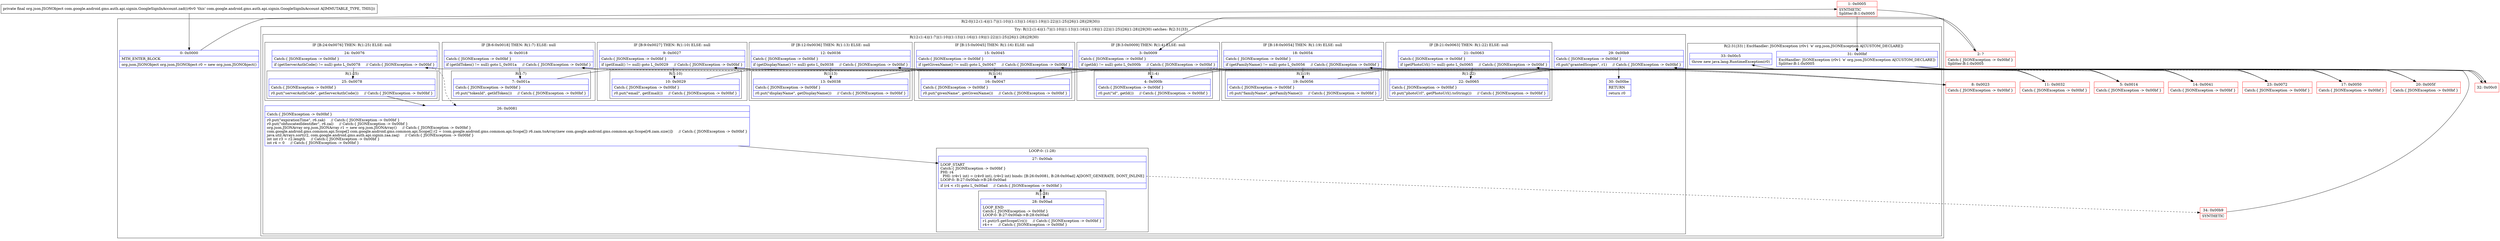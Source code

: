 digraph "CFG forcom.google.android.gms.auth.api.signin.GoogleSignInAccount.zad()Lorg\/json\/JSONObject;" {
subgraph cluster_Region_892153986 {
label = "R(2:0|(12:(1:4)|(1:7)|(1:10)|(1:13)|(1:16)|(1:19)|(1:22)|(1:25)|26|(1:28)|29|30))";
node [shape=record,color=blue];
Node_0 [shape=record,label="{0\:\ 0x0000|MTH_ENTER_BLOCK\l|org.json.JSONObject org.json.JSONObject r0 = new org.json.JSONObject()\l}"];
subgraph cluster_TryCatchRegion_1352488972 {
label = "Try: R(12:(1:4)|(1:7)|(1:10)|(1:13)|(1:16)|(1:19)|(1:22)|(1:25)|26|(1:28)|29|30) catches: R(2:31|33)";
node [shape=record,color=blue];
subgraph cluster_Region_631000334 {
label = "R(12:(1:4)|(1:7)|(1:10)|(1:13)|(1:16)|(1:19)|(1:22)|(1:25)|26|(1:28)|29|30)";
node [shape=record,color=blue];
subgraph cluster_IfRegion_717210583 {
label = "IF [B:3:0x0009] THEN: R(1:4) ELSE: null";
node [shape=record,color=blue];
Node_3 [shape=record,label="{3\:\ 0x0009|Catch:\{ JSONException \-\> 0x00bf \}\l|if (getId() != null) goto L_0x000b     \/\/ Catch:\{ JSONException \-\> 0x00bf \}\l}"];
subgraph cluster_Region_1931598978 {
label = "R(1:4)";
node [shape=record,color=blue];
Node_4 [shape=record,label="{4\:\ 0x000b|Catch:\{ JSONException \-\> 0x00bf \}\l|r0.put(\"id\", getId())     \/\/ Catch:\{ JSONException \-\> 0x00bf \}\l}"];
}
}
subgraph cluster_IfRegion_1193250981 {
label = "IF [B:6:0x0018] THEN: R(1:7) ELSE: null";
node [shape=record,color=blue];
Node_6 [shape=record,label="{6\:\ 0x0018|Catch:\{ JSONException \-\> 0x00bf \}\l|if (getIdToken() != null) goto L_0x001a     \/\/ Catch:\{ JSONException \-\> 0x00bf \}\l}"];
subgraph cluster_Region_232263322 {
label = "R(1:7)";
node [shape=record,color=blue];
Node_7 [shape=record,label="{7\:\ 0x001a|Catch:\{ JSONException \-\> 0x00bf \}\l|r0.put(\"tokenId\", getIdToken())     \/\/ Catch:\{ JSONException \-\> 0x00bf \}\l}"];
}
}
subgraph cluster_IfRegion_1976185193 {
label = "IF [B:9:0x0027] THEN: R(1:10) ELSE: null";
node [shape=record,color=blue];
Node_9 [shape=record,label="{9\:\ 0x0027|Catch:\{ JSONException \-\> 0x00bf \}\l|if (getEmail() != null) goto L_0x0029     \/\/ Catch:\{ JSONException \-\> 0x00bf \}\l}"];
subgraph cluster_Region_135174891 {
label = "R(1:10)";
node [shape=record,color=blue];
Node_10 [shape=record,label="{10\:\ 0x0029|Catch:\{ JSONException \-\> 0x00bf \}\l|r0.put(\"email\", getEmail())     \/\/ Catch:\{ JSONException \-\> 0x00bf \}\l}"];
}
}
subgraph cluster_IfRegion_1336756964 {
label = "IF [B:12:0x0036] THEN: R(1:13) ELSE: null";
node [shape=record,color=blue];
Node_12 [shape=record,label="{12\:\ 0x0036|Catch:\{ JSONException \-\> 0x00bf \}\l|if (getDisplayName() != null) goto L_0x0038     \/\/ Catch:\{ JSONException \-\> 0x00bf \}\l}"];
subgraph cluster_Region_1417351752 {
label = "R(1:13)";
node [shape=record,color=blue];
Node_13 [shape=record,label="{13\:\ 0x0038|Catch:\{ JSONException \-\> 0x00bf \}\l|r0.put(\"displayName\", getDisplayName())     \/\/ Catch:\{ JSONException \-\> 0x00bf \}\l}"];
}
}
subgraph cluster_IfRegion_467175869 {
label = "IF [B:15:0x0045] THEN: R(1:16) ELSE: null";
node [shape=record,color=blue];
Node_15 [shape=record,label="{15\:\ 0x0045|Catch:\{ JSONException \-\> 0x00bf \}\l|if (getGivenName() != null) goto L_0x0047     \/\/ Catch:\{ JSONException \-\> 0x00bf \}\l}"];
subgraph cluster_Region_700645769 {
label = "R(1:16)";
node [shape=record,color=blue];
Node_16 [shape=record,label="{16\:\ 0x0047|Catch:\{ JSONException \-\> 0x00bf \}\l|r0.put(\"givenName\", getGivenName())     \/\/ Catch:\{ JSONException \-\> 0x00bf \}\l}"];
}
}
subgraph cluster_IfRegion_544843995 {
label = "IF [B:18:0x0054] THEN: R(1:19) ELSE: null";
node [shape=record,color=blue];
Node_18 [shape=record,label="{18\:\ 0x0054|Catch:\{ JSONException \-\> 0x00bf \}\l|if (getFamilyName() != null) goto L_0x0056     \/\/ Catch:\{ JSONException \-\> 0x00bf \}\l}"];
subgraph cluster_Region_1688364789 {
label = "R(1:19)";
node [shape=record,color=blue];
Node_19 [shape=record,label="{19\:\ 0x0056|Catch:\{ JSONException \-\> 0x00bf \}\l|r0.put(\"familyName\", getFamilyName())     \/\/ Catch:\{ JSONException \-\> 0x00bf \}\l}"];
}
}
subgraph cluster_IfRegion_77370564 {
label = "IF [B:21:0x0063] THEN: R(1:22) ELSE: null";
node [shape=record,color=blue];
Node_21 [shape=record,label="{21\:\ 0x0063|Catch:\{ JSONException \-\> 0x00bf \}\l|if (getPhotoUrl() != null) goto L_0x0065     \/\/ Catch:\{ JSONException \-\> 0x00bf \}\l}"];
subgraph cluster_Region_403140936 {
label = "R(1:22)";
node [shape=record,color=blue];
Node_22 [shape=record,label="{22\:\ 0x0065|Catch:\{ JSONException \-\> 0x00bf \}\l|r0.put(\"photoUrl\", getPhotoUrl().toString())     \/\/ Catch:\{ JSONException \-\> 0x00bf \}\l}"];
}
}
subgraph cluster_IfRegion_566432985 {
label = "IF [B:24:0x0076] THEN: R(1:25) ELSE: null";
node [shape=record,color=blue];
Node_24 [shape=record,label="{24\:\ 0x0076|Catch:\{ JSONException \-\> 0x00bf \}\l|if (getServerAuthCode() != null) goto L_0x0078     \/\/ Catch:\{ JSONException \-\> 0x00bf \}\l}"];
subgraph cluster_Region_350406994 {
label = "R(1:25)";
node [shape=record,color=blue];
Node_25 [shape=record,label="{25\:\ 0x0078|Catch:\{ JSONException \-\> 0x00bf \}\l|r0.put(\"serverAuthCode\", getServerAuthCode())     \/\/ Catch:\{ JSONException \-\> 0x00bf \}\l}"];
}
}
Node_26 [shape=record,label="{26\:\ 0x0081|Catch:\{ JSONException \-\> 0x00bf \}\l|r0.put(\"expirationTime\", r6.zak)     \/\/ Catch:\{ JSONException \-\> 0x00bf \}\lr0.put(\"obfuscatedIdentifier\", r6.zal)     \/\/ Catch:\{ JSONException \-\> 0x00bf \}\lorg.json.JSONArray org.json.JSONArray r1 = new org.json.JSONArray()     \/\/ Catch:\{ JSONException \-\> 0x00bf \}\lcom.google.android.gms.common.api.Scope[] com.google.android.gms.common.api.Scope[] r2 = (com.google.android.gms.common.api.Scope[]) r6.zam.toArray(new com.google.android.gms.common.api.Scope[r6.zam.size()])     \/\/ Catch:\{ JSONException \-\> 0x00bf \}\ljava.util.Arrays.sort(r2, com.google.android.gms.auth.api.signin.zaa.zaq)     \/\/ Catch:\{ JSONException \-\> 0x00bf \}\lint int r3 = r2.length     \/\/ Catch:\{ JSONException \-\> 0x00bf \}\lint r4 = 0     \/\/ Catch:\{ JSONException \-\> 0x00bf \}\l}"];
subgraph cluster_LoopRegion_2122966077 {
label = "LOOP:0: (1:28)";
node [shape=record,color=blue];
Node_27 [shape=record,label="{27\:\ 0x00ab|LOOP_START\lCatch:\{ JSONException \-\> 0x00bf \}\lPHI: r4 \l  PHI: (r4v1 int) = (r4v0 int), (r4v2 int) binds: [B:26:0x0081, B:28:0x00ad] A[DONT_GENERATE, DONT_INLINE]\lLOOP:0: B:27:0x00ab\-\>B:28:0x00ad\l|if (r4 \< r3) goto L_0x00ad     \/\/ Catch:\{ JSONException \-\> 0x00bf \}\l}"];
subgraph cluster_Region_1383989894 {
label = "R(1:28)";
node [shape=record,color=blue];
Node_28 [shape=record,label="{28\:\ 0x00ad|LOOP_END\lCatch:\{ JSONException \-\> 0x00bf \}\lLOOP:0: B:27:0x00ab\-\>B:28:0x00ad\l|r1.put(r5.getScopeUri())     \/\/ Catch:\{ JSONException \-\> 0x00bf \}\lr4++     \/\/ Catch:\{ JSONException \-\> 0x00bf \}\l}"];
}
}
Node_29 [shape=record,label="{29\:\ 0x00b9|Catch:\{ JSONException \-\> 0x00bf \}\l|r0.put(\"grantedScopes\", r1)     \/\/ Catch:\{ JSONException \-\> 0x00bf \}\l}"];
Node_30 [shape=record,label="{30\:\ 0x00be|RETURN\l|return r0\l}"];
}
subgraph cluster_Region_324777031 {
label = "R(2:31|33) | ExcHandler: JSONException (r0v1 'e' org.json.JSONException A[CUSTOM_DECLARE])\l";
node [shape=record,color=blue];
Node_31 [shape=record,label="{31\:\ 0x00bf|ExcHandler: JSONException (r0v1 'e' org.json.JSONException A[CUSTOM_DECLARE])\lSplitter:B:1:0x0005\l}"];
Node_33 [shape=record,label="{33\:\ 0x00c5|throw new java.lang.RuntimeException(r0)\l}"];
}
}
}
subgraph cluster_Region_324777031 {
label = "R(2:31|33) | ExcHandler: JSONException (r0v1 'e' org.json.JSONException A[CUSTOM_DECLARE])\l";
node [shape=record,color=blue];
Node_31 [shape=record,label="{31\:\ 0x00bf|ExcHandler: JSONException (r0v1 'e' org.json.JSONException A[CUSTOM_DECLARE])\lSplitter:B:1:0x0005\l}"];
Node_33 [shape=record,label="{33\:\ 0x00c5|throw new java.lang.RuntimeException(r0)\l}"];
}
Node_1 [shape=record,color=red,label="{1\:\ 0x0005|SYNTHETIC\lSplitter:B:1:0x0005\l}"];
Node_2 [shape=record,color=red,label="{2\:\ ?|Catch:\{ JSONException \-\> 0x00bf \}\lSplitter:B:1:0x0005\l}"];
Node_5 [shape=record,color=red,label="{5\:\ 0x0014|Catch:\{ JSONException \-\> 0x00bf \}\l}"];
Node_8 [shape=record,color=red,label="{8\:\ 0x0023|Catch:\{ JSONException \-\> 0x00bf \}\l}"];
Node_11 [shape=record,color=red,label="{11\:\ 0x0032|Catch:\{ JSONException \-\> 0x00bf \}\l}"];
Node_14 [shape=record,color=red,label="{14\:\ 0x0041|Catch:\{ JSONException \-\> 0x00bf \}\l}"];
Node_17 [shape=record,color=red,label="{17\:\ 0x0050|Catch:\{ JSONException \-\> 0x00bf \}\l}"];
Node_20 [shape=record,color=red,label="{20\:\ 0x005f|Catch:\{ JSONException \-\> 0x00bf \}\l}"];
Node_23 [shape=record,color=red,label="{23\:\ 0x0072|Catch:\{ JSONException \-\> 0x00bf \}\l}"];
Node_32 [shape=record,color=red,label="{32\:\ 0x00c0}"];
Node_34 [shape=record,color=red,label="{34\:\ 0x00b9|SYNTHETIC\l}"];
MethodNode[shape=record,label="{private final org.json.JSONObject com.google.android.gms.auth.api.signin.GoogleSignInAccount.zad((r6v0 'this' com.google.android.gms.auth.api.signin.GoogleSignInAccount A[IMMUTABLE_TYPE, THIS])) }"];
MethodNode -> Node_0;
Node_0 -> Node_1;
Node_3 -> Node_4;
Node_3 -> Node_5[style=dashed];
Node_4 -> Node_5;
Node_6 -> Node_7;
Node_6 -> Node_8[style=dashed];
Node_7 -> Node_8;
Node_9 -> Node_10;
Node_9 -> Node_11[style=dashed];
Node_10 -> Node_11;
Node_12 -> Node_13;
Node_12 -> Node_14[style=dashed];
Node_13 -> Node_14;
Node_15 -> Node_16;
Node_15 -> Node_17[style=dashed];
Node_16 -> Node_17;
Node_18 -> Node_19;
Node_18 -> Node_20[style=dashed];
Node_19 -> Node_20;
Node_21 -> Node_22;
Node_21 -> Node_23[style=dashed];
Node_22 -> Node_23;
Node_24 -> Node_25;
Node_24 -> Node_26[style=dashed];
Node_25 -> Node_26;
Node_26 -> Node_27;
Node_27 -> Node_28;
Node_27 -> Node_34[style=dashed];
Node_28 -> Node_27;
Node_29 -> Node_30;
Node_31 -> Node_32;
Node_31 -> Node_32;
Node_1 -> Node_2;
Node_1 -> Node_31;
Node_2 -> Node_3;
Node_5 -> Node_6;
Node_8 -> Node_9;
Node_11 -> Node_12;
Node_14 -> Node_15;
Node_17 -> Node_18;
Node_20 -> Node_21;
Node_23 -> Node_24;
Node_32 -> Node_33;
Node_34 -> Node_29;
}

